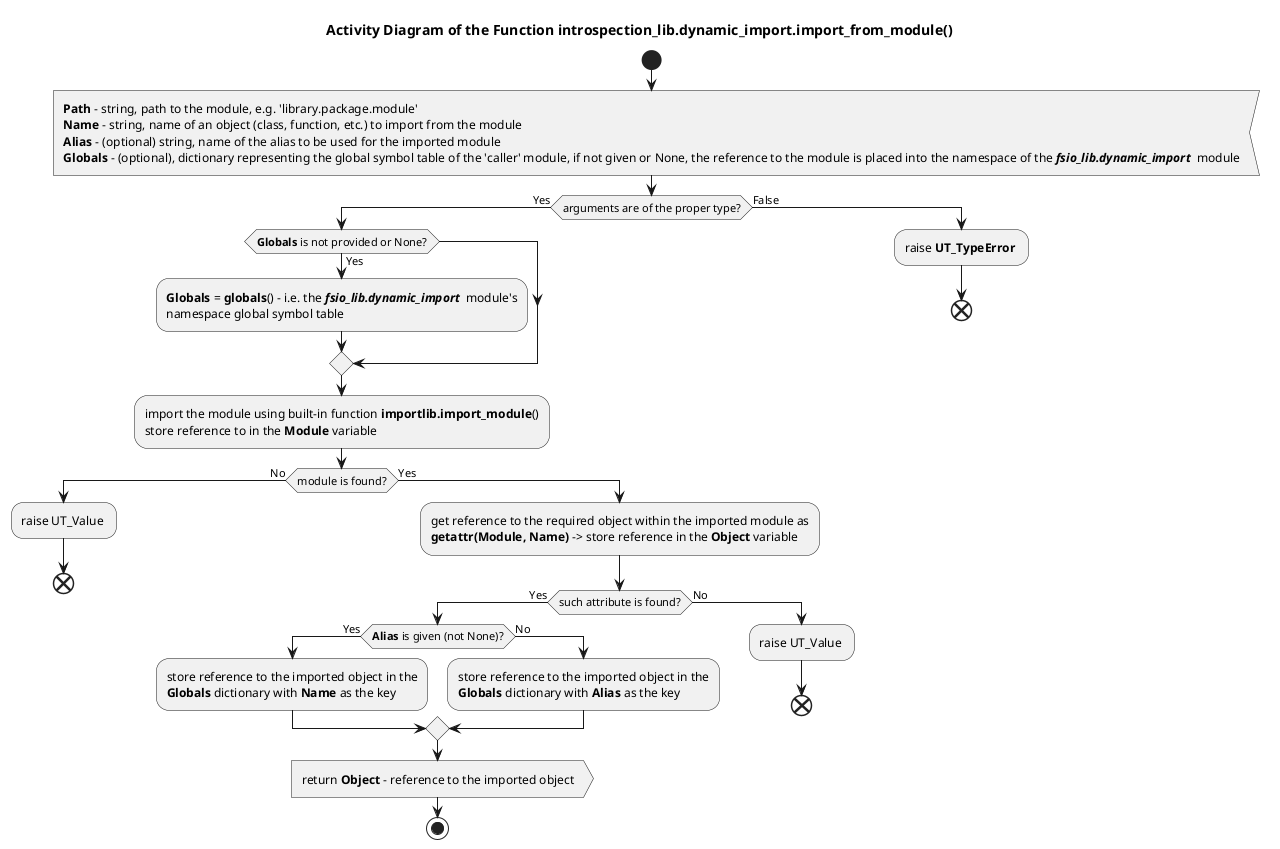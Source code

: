 @startuml dynamic_import_from_module

title Activity Diagram of the Function introspection_lib.dynamic_import.import_from_module()

start

:<b>Path</b> - string, path to the module, e.g. 'library.package.module'
<b>Name</b> - string, name of an object (class, function, etc.) to import from the module
<b>Alias</b> - (optional) string, name of the alias to be used for the imported module
<b>Globals</b> - (optional), dictionary representing the global symbol table of the 'caller' module, if not given or None, the reference to the module is placed into the namespace of the <b><i>fsio_lib.dynamic_import</i></b>  module<

if (arguments are of the proper type?) then (Yes)
    if (<b>Globals</b> is not provided or None?) then (Yes)
        :<b>Globals</b> = <b>globals</b>() - i.e. the <b><i>fsio_lib.dynamic_import</i></b>  module's
        namespace global symbol table;
    endif
    
    :import the module using built-in function <b>importlib.import_module</b>()
    store reference to in the <b>Module</b> variable;

    if (module is found?) then (No)
        :raise UT_Value ;

        end
    else (Yes)
        :get reference to the required object within the imported module as
        <b>getattr(Module, Name)</b> -> store reference in the <b>Object</b> variable;

        if (such attribute is found?) then (Yes)
            if (<b>Alias</b> is given (not None)?) then (Yes)
                :store reference to the imported object in the
                <b>Globals</b> dictionary with <b>Name</b> as the key;
            else (No)
                :store reference to the imported object in the
                <b>Globals</b> dictionary with <b>Alias</b> as the key;
            endif
            
            :return <b>Object</b> - reference to the imported object>
            
            stop
        else (No)
            :raise UT_Value ;

            end
        endif
    endif
else (False)
    :raise <b>UT_TypeError</b> ;
    
    end
endif

@enduml